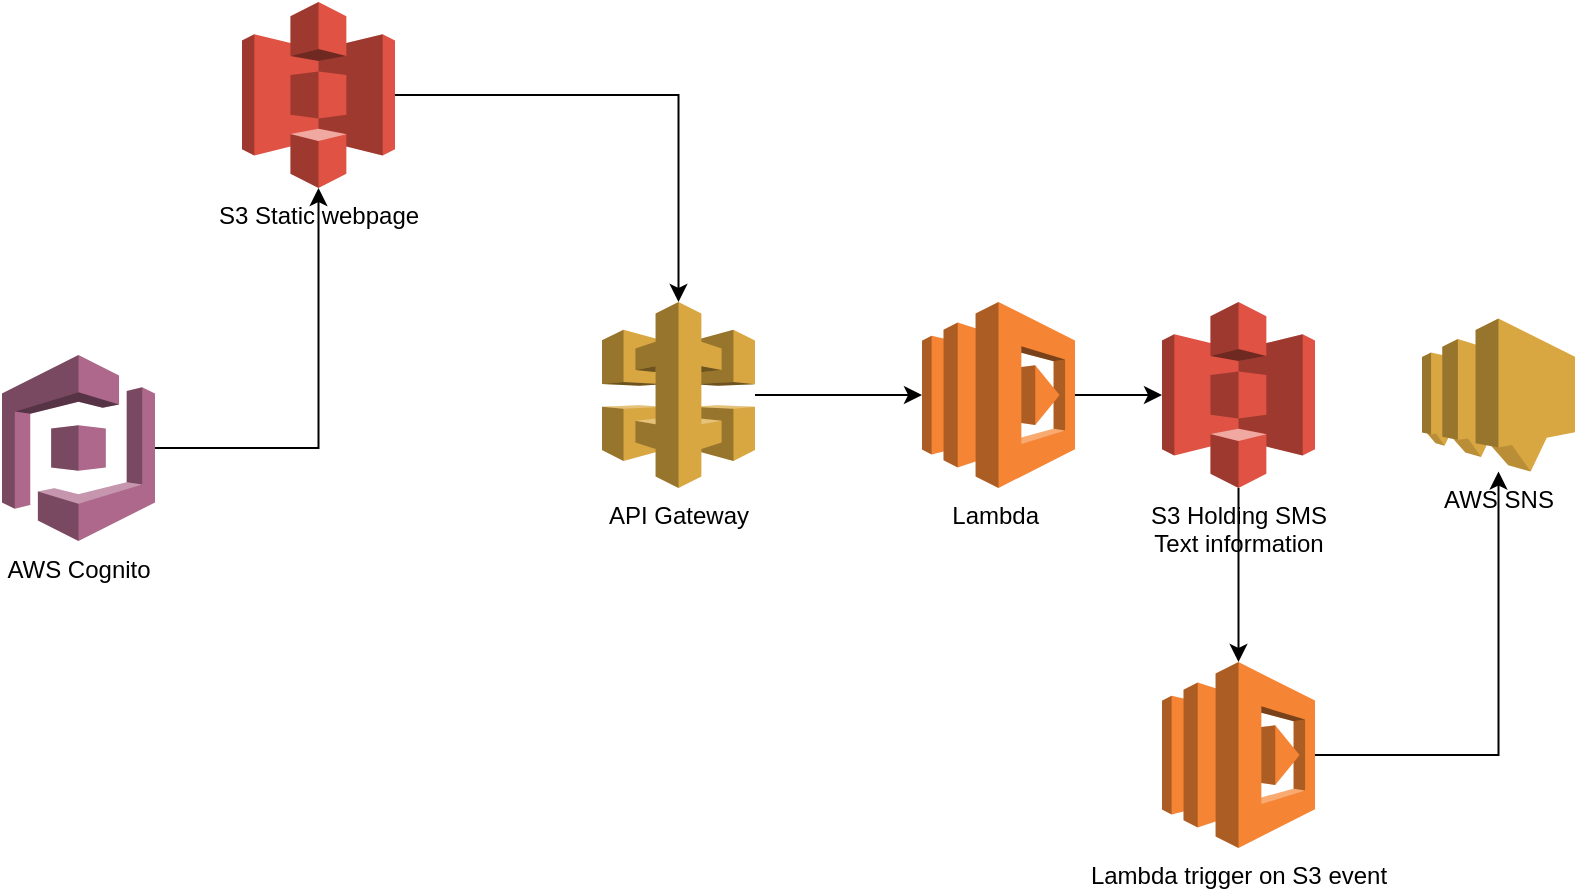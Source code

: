 <mxfile version="22.1.16" type="github">
  <diagram name="Page-1" id="BjehHrfEAL9PFBmuCVnp">
    <mxGraphModel dx="1354" dy="655" grid="1" gridSize="10" guides="1" tooltips="1" connect="1" arrows="1" fold="1" page="1" pageScale="1" pageWidth="827" pageHeight="1169" math="0" shadow="0">
      <root>
        <mxCell id="0" />
        <mxCell id="1" parent="0" />
        <mxCell id="e8o-Y00-ex-6M-R0XkLN-11" style="edgeStyle=orthogonalEdgeStyle;rounded=0;orthogonalLoop=1;jettySize=auto;html=1;" edge="1" parent="1" source="e8o-Y00-ex-6M-R0XkLN-1" target="e8o-Y00-ex-6M-R0XkLN-10">
          <mxGeometry relative="1" as="geometry" />
        </mxCell>
        <mxCell id="e8o-Y00-ex-6M-R0XkLN-1" value="Lambda&amp;nbsp;" style="outlineConnect=0;dashed=0;verticalLabelPosition=bottom;verticalAlign=top;align=center;html=1;shape=mxgraph.aws3.lambda;fillColor=#F58534;gradientColor=none;" vertex="1" parent="1">
          <mxGeometry x="490" y="710" width="76.5" height="93" as="geometry" />
        </mxCell>
        <mxCell id="e8o-Y00-ex-6M-R0XkLN-8" value="" style="edgeStyle=orthogonalEdgeStyle;rounded=0;orthogonalLoop=1;jettySize=auto;html=1;" edge="1" parent="1" source="e8o-Y00-ex-6M-R0XkLN-2" target="e8o-Y00-ex-6M-R0XkLN-3">
          <mxGeometry relative="1" as="geometry" />
        </mxCell>
        <mxCell id="e8o-Y00-ex-6M-R0XkLN-2" value="AWS Cognito" style="outlineConnect=0;dashed=0;verticalLabelPosition=bottom;verticalAlign=top;align=center;html=1;shape=mxgraph.aws3.cognito;fillColor=#AD688B;gradientColor=none;" vertex="1" parent="1">
          <mxGeometry x="30" y="736.5" width="76.5" height="93" as="geometry" />
        </mxCell>
        <mxCell id="e8o-Y00-ex-6M-R0XkLN-7" value="" style="edgeStyle=orthogonalEdgeStyle;rounded=0;orthogonalLoop=1;jettySize=auto;html=1;" edge="1" parent="1" source="e8o-Y00-ex-6M-R0XkLN-3" target="e8o-Y00-ex-6M-R0XkLN-4">
          <mxGeometry relative="1" as="geometry" />
        </mxCell>
        <mxCell id="e8o-Y00-ex-6M-R0XkLN-3" value="S3 Static webpage" style="outlineConnect=0;dashed=0;verticalLabelPosition=bottom;verticalAlign=top;align=center;html=1;shape=mxgraph.aws3.s3;fillColor=#E05243;gradientColor=none;" vertex="1" parent="1">
          <mxGeometry x="150" y="560" width="76.5" height="93" as="geometry" />
        </mxCell>
        <mxCell id="e8o-Y00-ex-6M-R0XkLN-4" value="API Gateway" style="outlineConnect=0;dashed=0;verticalLabelPosition=bottom;verticalAlign=top;align=center;html=1;shape=mxgraph.aws3.api_gateway;fillColor=#D9A741;gradientColor=none;" vertex="1" parent="1">
          <mxGeometry x="330" y="710" width="76.5" height="93" as="geometry" />
        </mxCell>
        <mxCell id="e8o-Y00-ex-6M-R0XkLN-9" style="edgeStyle=orthogonalEdgeStyle;rounded=0;orthogonalLoop=1;jettySize=auto;html=1;entryX=0;entryY=0.5;entryDx=0;entryDy=0;entryPerimeter=0;" edge="1" parent="1" source="e8o-Y00-ex-6M-R0XkLN-4" target="e8o-Y00-ex-6M-R0XkLN-1">
          <mxGeometry relative="1" as="geometry" />
        </mxCell>
        <mxCell id="e8o-Y00-ex-6M-R0XkLN-10" value="S3 Holding SMS &lt;br&gt;Text information" style="outlineConnect=0;dashed=0;verticalLabelPosition=bottom;verticalAlign=top;align=center;html=1;shape=mxgraph.aws3.s3;fillColor=#E05243;gradientColor=none;" vertex="1" parent="1">
          <mxGeometry x="610" y="710" width="76.5" height="93" as="geometry" />
        </mxCell>
        <mxCell id="e8o-Y00-ex-6M-R0XkLN-17" style="edgeStyle=orthogonalEdgeStyle;rounded=0;orthogonalLoop=1;jettySize=auto;html=1;" edge="1" parent="1" source="e8o-Y00-ex-6M-R0XkLN-14" target="e8o-Y00-ex-6M-R0XkLN-16">
          <mxGeometry relative="1" as="geometry" />
        </mxCell>
        <mxCell id="e8o-Y00-ex-6M-R0XkLN-14" value="Lambda trigger on S3 event" style="outlineConnect=0;dashed=0;verticalLabelPosition=bottom;verticalAlign=top;align=center;html=1;shape=mxgraph.aws3.lambda;fillColor=#F58534;gradientColor=none;" vertex="1" parent="1">
          <mxGeometry x="610" y="890" width="76.5" height="93" as="geometry" />
        </mxCell>
        <mxCell id="e8o-Y00-ex-6M-R0XkLN-15" style="edgeStyle=orthogonalEdgeStyle;rounded=0;orthogonalLoop=1;jettySize=auto;html=1;entryX=0.5;entryY=0;entryDx=0;entryDy=0;entryPerimeter=0;" edge="1" parent="1" source="e8o-Y00-ex-6M-R0XkLN-10" target="e8o-Y00-ex-6M-R0XkLN-14">
          <mxGeometry relative="1" as="geometry" />
        </mxCell>
        <mxCell id="e8o-Y00-ex-6M-R0XkLN-16" value="AWS SNS" style="outlineConnect=0;dashed=0;verticalLabelPosition=bottom;verticalAlign=top;align=center;html=1;shape=mxgraph.aws3.sns;fillColor=#D9A741;gradientColor=none;" vertex="1" parent="1">
          <mxGeometry x="740" y="718.25" width="76.5" height="76.5" as="geometry" />
        </mxCell>
      </root>
    </mxGraphModel>
  </diagram>
</mxfile>

